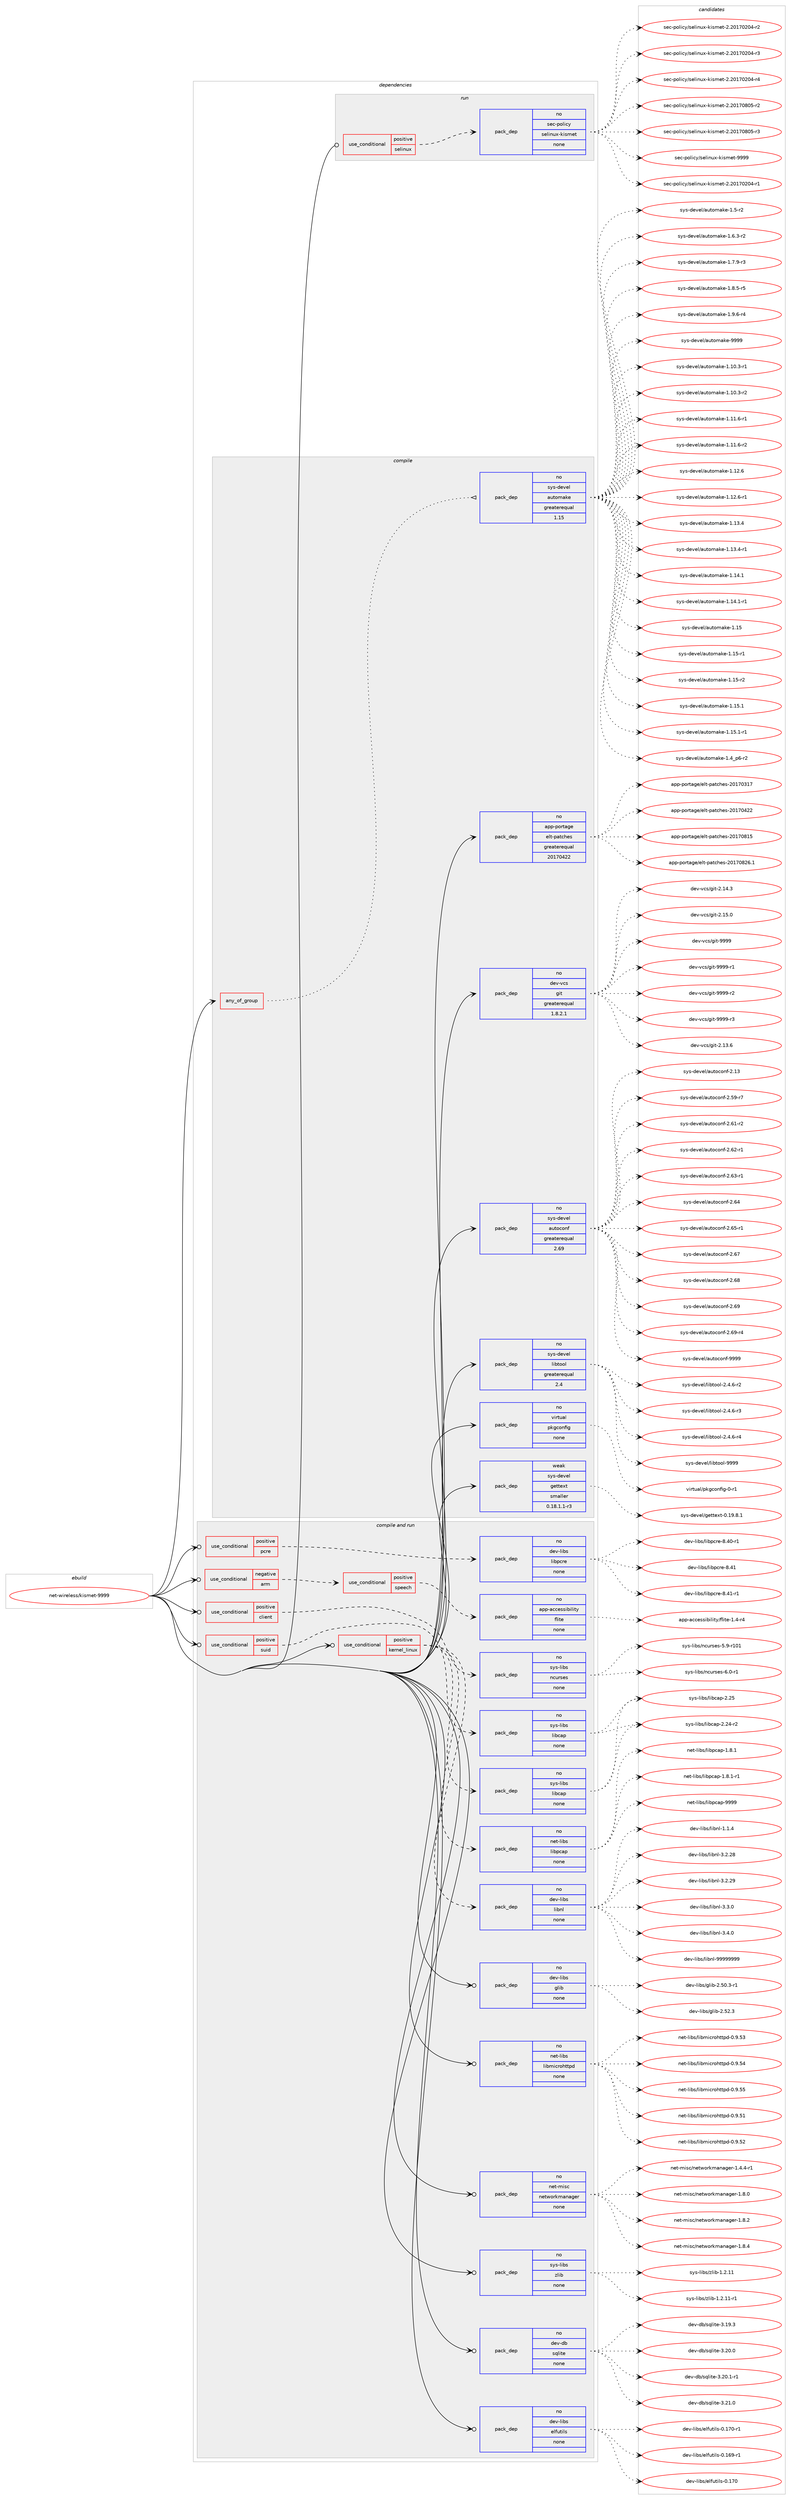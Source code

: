 digraph prolog {

# *************
# Graph options
# *************

newrank=true;
concentrate=true;
compound=true;
graph [rankdir=LR,fontname=Helvetica,fontsize=10,ranksep=1.5];#, ranksep=2.5, nodesep=0.2];
edge  [arrowhead=vee];
node  [fontname=Helvetica,fontsize=10];

# **********
# The ebuild
# **********

subgraph cluster_leftcol {
color=gray;
rank=same;
label=<<i>ebuild</i>>;
id [label="net-wireless/kismet-9999", color=red, width=4, href="../net-wireless/kismet-9999.svg"];
}

# ****************
# The dependencies
# ****************

subgraph cluster_midcol {
color=gray;
label=<<i>dependencies</i>>;
subgraph cluster_compile {
fillcolor="#eeeeee";
style=filled;
label=<<i>compile</i>>;
subgraph any7389 {
dependency440026 [label=<<TABLE BORDER="0" CELLBORDER="1" CELLSPACING="0" CELLPADDING="4"><TR><TD CELLPADDING="10">any_of_group</TD></TR></TABLE>>, shape=none, color=red];subgraph pack323595 {
dependency440027 [label=<<TABLE BORDER="0" CELLBORDER="1" CELLSPACING="0" CELLPADDING="4" WIDTH="220"><TR><TD ROWSPAN="6" CELLPADDING="30">pack_dep</TD></TR><TR><TD WIDTH="110">no</TD></TR><TR><TD>sys-devel</TD></TR><TR><TD>automake</TD></TR><TR><TD>greaterequal</TD></TR><TR><TD>1.15</TD></TR></TABLE>>, shape=none, color=blue];
}
dependency440026:e -> dependency440027:w [weight=20,style="dotted",arrowhead="oinv"];
}
id:e -> dependency440026:w [weight=20,style="solid",arrowhead="vee"];
subgraph pack323596 {
dependency440028 [label=<<TABLE BORDER="0" CELLBORDER="1" CELLSPACING="0" CELLPADDING="4" WIDTH="220"><TR><TD ROWSPAN="6" CELLPADDING="30">pack_dep</TD></TR><TR><TD WIDTH="110">no</TD></TR><TR><TD>app-portage</TD></TR><TR><TD>elt-patches</TD></TR><TR><TD>greaterequal</TD></TR><TR><TD>20170422</TD></TR></TABLE>>, shape=none, color=blue];
}
id:e -> dependency440028:w [weight=20,style="solid",arrowhead="vee"];
subgraph pack323597 {
dependency440029 [label=<<TABLE BORDER="0" CELLBORDER="1" CELLSPACING="0" CELLPADDING="4" WIDTH="220"><TR><TD ROWSPAN="6" CELLPADDING="30">pack_dep</TD></TR><TR><TD WIDTH="110">no</TD></TR><TR><TD>dev-vcs</TD></TR><TR><TD>git</TD></TR><TR><TD>greaterequal</TD></TR><TR><TD>1.8.2.1</TD></TR></TABLE>>, shape=none, color=blue];
}
id:e -> dependency440029:w [weight=20,style="solid",arrowhead="vee"];
subgraph pack323598 {
dependency440030 [label=<<TABLE BORDER="0" CELLBORDER="1" CELLSPACING="0" CELLPADDING="4" WIDTH="220"><TR><TD ROWSPAN="6" CELLPADDING="30">pack_dep</TD></TR><TR><TD WIDTH="110">no</TD></TR><TR><TD>sys-devel</TD></TR><TR><TD>autoconf</TD></TR><TR><TD>greaterequal</TD></TR><TR><TD>2.69</TD></TR></TABLE>>, shape=none, color=blue];
}
id:e -> dependency440030:w [weight=20,style="solid",arrowhead="vee"];
subgraph pack323599 {
dependency440031 [label=<<TABLE BORDER="0" CELLBORDER="1" CELLSPACING="0" CELLPADDING="4" WIDTH="220"><TR><TD ROWSPAN="6" CELLPADDING="30">pack_dep</TD></TR><TR><TD WIDTH="110">no</TD></TR><TR><TD>sys-devel</TD></TR><TR><TD>libtool</TD></TR><TR><TD>greaterequal</TD></TR><TR><TD>2.4</TD></TR></TABLE>>, shape=none, color=blue];
}
id:e -> dependency440031:w [weight=20,style="solid",arrowhead="vee"];
subgraph pack323600 {
dependency440032 [label=<<TABLE BORDER="0" CELLBORDER="1" CELLSPACING="0" CELLPADDING="4" WIDTH="220"><TR><TD ROWSPAN="6" CELLPADDING="30">pack_dep</TD></TR><TR><TD WIDTH="110">no</TD></TR><TR><TD>virtual</TD></TR><TR><TD>pkgconfig</TD></TR><TR><TD>none</TD></TR><TR><TD></TD></TR></TABLE>>, shape=none, color=blue];
}
id:e -> dependency440032:w [weight=20,style="solid",arrowhead="vee"];
subgraph pack323601 {
dependency440033 [label=<<TABLE BORDER="0" CELLBORDER="1" CELLSPACING="0" CELLPADDING="4" WIDTH="220"><TR><TD ROWSPAN="6" CELLPADDING="30">pack_dep</TD></TR><TR><TD WIDTH="110">weak</TD></TR><TR><TD>sys-devel</TD></TR><TR><TD>gettext</TD></TR><TR><TD>smaller</TD></TR><TR><TD>0.18.1.1-r3</TD></TR></TABLE>>, shape=none, color=blue];
}
id:e -> dependency440033:w [weight=20,style="solid",arrowhead="vee"];
}
subgraph cluster_compileandrun {
fillcolor="#eeeeee";
style=filled;
label=<<i>compile and run</i>>;
subgraph cond108803 {
dependency440034 [label=<<TABLE BORDER="0" CELLBORDER="1" CELLSPACING="0" CELLPADDING="4"><TR><TD ROWSPAN="3" CELLPADDING="10">use_conditional</TD></TR><TR><TD>negative</TD></TR><TR><TD>arm</TD></TR></TABLE>>, shape=none, color=red];
subgraph cond108804 {
dependency440035 [label=<<TABLE BORDER="0" CELLBORDER="1" CELLSPACING="0" CELLPADDING="4"><TR><TD ROWSPAN="3" CELLPADDING="10">use_conditional</TD></TR><TR><TD>positive</TD></TR><TR><TD>speech</TD></TR></TABLE>>, shape=none, color=red];
subgraph pack323602 {
dependency440036 [label=<<TABLE BORDER="0" CELLBORDER="1" CELLSPACING="0" CELLPADDING="4" WIDTH="220"><TR><TD ROWSPAN="6" CELLPADDING="30">pack_dep</TD></TR><TR><TD WIDTH="110">no</TD></TR><TR><TD>app-accessibility</TD></TR><TR><TD>flite</TD></TR><TR><TD>none</TD></TR><TR><TD></TD></TR></TABLE>>, shape=none, color=blue];
}
dependency440035:e -> dependency440036:w [weight=20,style="dashed",arrowhead="vee"];
}
dependency440034:e -> dependency440035:w [weight=20,style="dashed",arrowhead="vee"];
}
id:e -> dependency440034:w [weight=20,style="solid",arrowhead="odotvee"];
subgraph cond108805 {
dependency440037 [label=<<TABLE BORDER="0" CELLBORDER="1" CELLSPACING="0" CELLPADDING="4"><TR><TD ROWSPAN="3" CELLPADDING="10">use_conditional</TD></TR><TR><TD>positive</TD></TR><TR><TD>client</TD></TR></TABLE>>, shape=none, color=red];
subgraph pack323603 {
dependency440038 [label=<<TABLE BORDER="0" CELLBORDER="1" CELLSPACING="0" CELLPADDING="4" WIDTH="220"><TR><TD ROWSPAN="6" CELLPADDING="30">pack_dep</TD></TR><TR><TD WIDTH="110">no</TD></TR><TR><TD>sys-libs</TD></TR><TR><TD>ncurses</TD></TR><TR><TD>none</TD></TR><TR><TD></TD></TR></TABLE>>, shape=none, color=blue];
}
dependency440037:e -> dependency440038:w [weight=20,style="dashed",arrowhead="vee"];
}
id:e -> dependency440037:w [weight=20,style="solid",arrowhead="odotvee"];
subgraph cond108806 {
dependency440039 [label=<<TABLE BORDER="0" CELLBORDER="1" CELLSPACING="0" CELLPADDING="4"><TR><TD ROWSPAN="3" CELLPADDING="10">use_conditional</TD></TR><TR><TD>positive</TD></TR><TR><TD>kernel_linux</TD></TR></TABLE>>, shape=none, color=red];
subgraph pack323604 {
dependency440040 [label=<<TABLE BORDER="0" CELLBORDER="1" CELLSPACING="0" CELLPADDING="4" WIDTH="220"><TR><TD ROWSPAN="6" CELLPADDING="30">pack_dep</TD></TR><TR><TD WIDTH="110">no</TD></TR><TR><TD>sys-libs</TD></TR><TR><TD>libcap</TD></TR><TR><TD>none</TD></TR><TR><TD></TD></TR></TABLE>>, shape=none, color=blue];
}
dependency440039:e -> dependency440040:w [weight=20,style="dashed",arrowhead="vee"];
subgraph pack323605 {
dependency440041 [label=<<TABLE BORDER="0" CELLBORDER="1" CELLSPACING="0" CELLPADDING="4" WIDTH="220"><TR><TD ROWSPAN="6" CELLPADDING="30">pack_dep</TD></TR><TR><TD WIDTH="110">no</TD></TR><TR><TD>dev-libs</TD></TR><TR><TD>libnl</TD></TR><TR><TD>none</TD></TR><TR><TD></TD></TR></TABLE>>, shape=none, color=blue];
}
dependency440039:e -> dependency440041:w [weight=20,style="dashed",arrowhead="vee"];
subgraph pack323606 {
dependency440042 [label=<<TABLE BORDER="0" CELLBORDER="1" CELLSPACING="0" CELLPADDING="4" WIDTH="220"><TR><TD ROWSPAN="6" CELLPADDING="30">pack_dep</TD></TR><TR><TD WIDTH="110">no</TD></TR><TR><TD>net-libs</TD></TR><TR><TD>libpcap</TD></TR><TR><TD>none</TD></TR><TR><TD></TD></TR></TABLE>>, shape=none, color=blue];
}
dependency440039:e -> dependency440042:w [weight=20,style="dashed",arrowhead="vee"];
}
id:e -> dependency440039:w [weight=20,style="solid",arrowhead="odotvee"];
subgraph cond108807 {
dependency440043 [label=<<TABLE BORDER="0" CELLBORDER="1" CELLSPACING="0" CELLPADDING="4"><TR><TD ROWSPAN="3" CELLPADDING="10">use_conditional</TD></TR><TR><TD>positive</TD></TR><TR><TD>pcre</TD></TR></TABLE>>, shape=none, color=red];
subgraph pack323607 {
dependency440044 [label=<<TABLE BORDER="0" CELLBORDER="1" CELLSPACING="0" CELLPADDING="4" WIDTH="220"><TR><TD ROWSPAN="6" CELLPADDING="30">pack_dep</TD></TR><TR><TD WIDTH="110">no</TD></TR><TR><TD>dev-libs</TD></TR><TR><TD>libpcre</TD></TR><TR><TD>none</TD></TR><TR><TD></TD></TR></TABLE>>, shape=none, color=blue];
}
dependency440043:e -> dependency440044:w [weight=20,style="dashed",arrowhead="vee"];
}
id:e -> dependency440043:w [weight=20,style="solid",arrowhead="odotvee"];
subgraph cond108808 {
dependency440045 [label=<<TABLE BORDER="0" CELLBORDER="1" CELLSPACING="0" CELLPADDING="4"><TR><TD ROWSPAN="3" CELLPADDING="10">use_conditional</TD></TR><TR><TD>positive</TD></TR><TR><TD>suid</TD></TR></TABLE>>, shape=none, color=red];
subgraph pack323608 {
dependency440046 [label=<<TABLE BORDER="0" CELLBORDER="1" CELLSPACING="0" CELLPADDING="4" WIDTH="220"><TR><TD ROWSPAN="6" CELLPADDING="30">pack_dep</TD></TR><TR><TD WIDTH="110">no</TD></TR><TR><TD>sys-libs</TD></TR><TR><TD>libcap</TD></TR><TR><TD>none</TD></TR><TR><TD></TD></TR></TABLE>>, shape=none, color=blue];
}
dependency440045:e -> dependency440046:w [weight=20,style="dashed",arrowhead="vee"];
}
id:e -> dependency440045:w [weight=20,style="solid",arrowhead="odotvee"];
subgraph pack323609 {
dependency440047 [label=<<TABLE BORDER="0" CELLBORDER="1" CELLSPACING="0" CELLPADDING="4" WIDTH="220"><TR><TD ROWSPAN="6" CELLPADDING="30">pack_dep</TD></TR><TR><TD WIDTH="110">no</TD></TR><TR><TD>dev-db</TD></TR><TR><TD>sqlite</TD></TR><TR><TD>none</TD></TR><TR><TD></TD></TR></TABLE>>, shape=none, color=blue];
}
id:e -> dependency440047:w [weight=20,style="solid",arrowhead="odotvee"];
subgraph pack323610 {
dependency440048 [label=<<TABLE BORDER="0" CELLBORDER="1" CELLSPACING="0" CELLPADDING="4" WIDTH="220"><TR><TD ROWSPAN="6" CELLPADDING="30">pack_dep</TD></TR><TR><TD WIDTH="110">no</TD></TR><TR><TD>dev-libs</TD></TR><TR><TD>elfutils</TD></TR><TR><TD>none</TD></TR><TR><TD></TD></TR></TABLE>>, shape=none, color=blue];
}
id:e -> dependency440048:w [weight=20,style="solid",arrowhead="odotvee"];
subgraph pack323611 {
dependency440049 [label=<<TABLE BORDER="0" CELLBORDER="1" CELLSPACING="0" CELLPADDING="4" WIDTH="220"><TR><TD ROWSPAN="6" CELLPADDING="30">pack_dep</TD></TR><TR><TD WIDTH="110">no</TD></TR><TR><TD>dev-libs</TD></TR><TR><TD>glib</TD></TR><TR><TD>none</TD></TR><TR><TD></TD></TR></TABLE>>, shape=none, color=blue];
}
id:e -> dependency440049:w [weight=20,style="solid",arrowhead="odotvee"];
subgraph pack323612 {
dependency440050 [label=<<TABLE BORDER="0" CELLBORDER="1" CELLSPACING="0" CELLPADDING="4" WIDTH="220"><TR><TD ROWSPAN="6" CELLPADDING="30">pack_dep</TD></TR><TR><TD WIDTH="110">no</TD></TR><TR><TD>net-libs</TD></TR><TR><TD>libmicrohttpd</TD></TR><TR><TD>none</TD></TR><TR><TD></TD></TR></TABLE>>, shape=none, color=blue];
}
id:e -> dependency440050:w [weight=20,style="solid",arrowhead="odotvee"];
subgraph pack323613 {
dependency440051 [label=<<TABLE BORDER="0" CELLBORDER="1" CELLSPACING="0" CELLPADDING="4" WIDTH="220"><TR><TD ROWSPAN="6" CELLPADDING="30">pack_dep</TD></TR><TR><TD WIDTH="110">no</TD></TR><TR><TD>net-misc</TD></TR><TR><TD>networkmanager</TD></TR><TR><TD>none</TD></TR><TR><TD></TD></TR></TABLE>>, shape=none, color=blue];
}
id:e -> dependency440051:w [weight=20,style="solid",arrowhead="odotvee"];
subgraph pack323614 {
dependency440052 [label=<<TABLE BORDER="0" CELLBORDER="1" CELLSPACING="0" CELLPADDING="4" WIDTH="220"><TR><TD ROWSPAN="6" CELLPADDING="30">pack_dep</TD></TR><TR><TD WIDTH="110">no</TD></TR><TR><TD>sys-libs</TD></TR><TR><TD>zlib</TD></TR><TR><TD>none</TD></TR><TR><TD></TD></TR></TABLE>>, shape=none, color=blue];
}
id:e -> dependency440052:w [weight=20,style="solid",arrowhead="odotvee"];
}
subgraph cluster_run {
fillcolor="#eeeeee";
style=filled;
label=<<i>run</i>>;
subgraph cond108809 {
dependency440053 [label=<<TABLE BORDER="0" CELLBORDER="1" CELLSPACING="0" CELLPADDING="4"><TR><TD ROWSPAN="3" CELLPADDING="10">use_conditional</TD></TR><TR><TD>positive</TD></TR><TR><TD>selinux</TD></TR></TABLE>>, shape=none, color=red];
subgraph pack323615 {
dependency440054 [label=<<TABLE BORDER="0" CELLBORDER="1" CELLSPACING="0" CELLPADDING="4" WIDTH="220"><TR><TD ROWSPAN="6" CELLPADDING="30">pack_dep</TD></TR><TR><TD WIDTH="110">no</TD></TR><TR><TD>sec-policy</TD></TR><TR><TD>selinux-kismet</TD></TR><TR><TD>none</TD></TR><TR><TD></TD></TR></TABLE>>, shape=none, color=blue];
}
dependency440053:e -> dependency440054:w [weight=20,style="dashed",arrowhead="vee"];
}
id:e -> dependency440053:w [weight=20,style="solid",arrowhead="odot"];
}
}

# **************
# The candidates
# **************

subgraph cluster_choices {
rank=same;
color=gray;
label=<<i>candidates</i>>;

subgraph choice323595 {
color=black;
nodesep=1;
choice11512111545100101118101108479711711611110997107101454946494846514511449 [label="sys-devel/automake-1.10.3-r1", color=red, width=4,href="../sys-devel/automake-1.10.3-r1.svg"];
choice11512111545100101118101108479711711611110997107101454946494846514511450 [label="sys-devel/automake-1.10.3-r2", color=red, width=4,href="../sys-devel/automake-1.10.3-r2.svg"];
choice11512111545100101118101108479711711611110997107101454946494946544511449 [label="sys-devel/automake-1.11.6-r1", color=red, width=4,href="../sys-devel/automake-1.11.6-r1.svg"];
choice11512111545100101118101108479711711611110997107101454946494946544511450 [label="sys-devel/automake-1.11.6-r2", color=red, width=4,href="../sys-devel/automake-1.11.6-r2.svg"];
choice1151211154510010111810110847971171161111099710710145494649504654 [label="sys-devel/automake-1.12.6", color=red, width=4,href="../sys-devel/automake-1.12.6.svg"];
choice11512111545100101118101108479711711611110997107101454946495046544511449 [label="sys-devel/automake-1.12.6-r1", color=red, width=4,href="../sys-devel/automake-1.12.6-r1.svg"];
choice1151211154510010111810110847971171161111099710710145494649514652 [label="sys-devel/automake-1.13.4", color=red, width=4,href="../sys-devel/automake-1.13.4.svg"];
choice11512111545100101118101108479711711611110997107101454946495146524511449 [label="sys-devel/automake-1.13.4-r1", color=red, width=4,href="../sys-devel/automake-1.13.4-r1.svg"];
choice1151211154510010111810110847971171161111099710710145494649524649 [label="sys-devel/automake-1.14.1", color=red, width=4,href="../sys-devel/automake-1.14.1.svg"];
choice11512111545100101118101108479711711611110997107101454946495246494511449 [label="sys-devel/automake-1.14.1-r1", color=red, width=4,href="../sys-devel/automake-1.14.1-r1.svg"];
choice115121115451001011181011084797117116111109971071014549464953 [label="sys-devel/automake-1.15", color=red, width=4,href="../sys-devel/automake-1.15.svg"];
choice1151211154510010111810110847971171161111099710710145494649534511449 [label="sys-devel/automake-1.15-r1", color=red, width=4,href="../sys-devel/automake-1.15-r1.svg"];
choice1151211154510010111810110847971171161111099710710145494649534511450 [label="sys-devel/automake-1.15-r2", color=red, width=4,href="../sys-devel/automake-1.15-r2.svg"];
choice1151211154510010111810110847971171161111099710710145494649534649 [label="sys-devel/automake-1.15.1", color=red, width=4,href="../sys-devel/automake-1.15.1.svg"];
choice11512111545100101118101108479711711611110997107101454946495346494511449 [label="sys-devel/automake-1.15.1-r1", color=red, width=4,href="../sys-devel/automake-1.15.1-r1.svg"];
choice115121115451001011181011084797117116111109971071014549465295112544511450 [label="sys-devel/automake-1.4_p6-r2", color=red, width=4,href="../sys-devel/automake-1.4_p6-r2.svg"];
choice11512111545100101118101108479711711611110997107101454946534511450 [label="sys-devel/automake-1.5-r2", color=red, width=4,href="../sys-devel/automake-1.5-r2.svg"];
choice115121115451001011181011084797117116111109971071014549465446514511450 [label="sys-devel/automake-1.6.3-r2", color=red, width=4,href="../sys-devel/automake-1.6.3-r2.svg"];
choice115121115451001011181011084797117116111109971071014549465546574511451 [label="sys-devel/automake-1.7.9-r3", color=red, width=4,href="../sys-devel/automake-1.7.9-r3.svg"];
choice115121115451001011181011084797117116111109971071014549465646534511453 [label="sys-devel/automake-1.8.5-r5", color=red, width=4,href="../sys-devel/automake-1.8.5-r5.svg"];
choice115121115451001011181011084797117116111109971071014549465746544511452 [label="sys-devel/automake-1.9.6-r4", color=red, width=4,href="../sys-devel/automake-1.9.6-r4.svg"];
choice115121115451001011181011084797117116111109971071014557575757 [label="sys-devel/automake-9999", color=red, width=4,href="../sys-devel/automake-9999.svg"];
dependency440027:e -> choice11512111545100101118101108479711711611110997107101454946494846514511449:w [style=dotted,weight="100"];
dependency440027:e -> choice11512111545100101118101108479711711611110997107101454946494846514511450:w [style=dotted,weight="100"];
dependency440027:e -> choice11512111545100101118101108479711711611110997107101454946494946544511449:w [style=dotted,weight="100"];
dependency440027:e -> choice11512111545100101118101108479711711611110997107101454946494946544511450:w [style=dotted,weight="100"];
dependency440027:e -> choice1151211154510010111810110847971171161111099710710145494649504654:w [style=dotted,weight="100"];
dependency440027:e -> choice11512111545100101118101108479711711611110997107101454946495046544511449:w [style=dotted,weight="100"];
dependency440027:e -> choice1151211154510010111810110847971171161111099710710145494649514652:w [style=dotted,weight="100"];
dependency440027:e -> choice11512111545100101118101108479711711611110997107101454946495146524511449:w [style=dotted,weight="100"];
dependency440027:e -> choice1151211154510010111810110847971171161111099710710145494649524649:w [style=dotted,weight="100"];
dependency440027:e -> choice11512111545100101118101108479711711611110997107101454946495246494511449:w [style=dotted,weight="100"];
dependency440027:e -> choice115121115451001011181011084797117116111109971071014549464953:w [style=dotted,weight="100"];
dependency440027:e -> choice1151211154510010111810110847971171161111099710710145494649534511449:w [style=dotted,weight="100"];
dependency440027:e -> choice1151211154510010111810110847971171161111099710710145494649534511450:w [style=dotted,weight="100"];
dependency440027:e -> choice1151211154510010111810110847971171161111099710710145494649534649:w [style=dotted,weight="100"];
dependency440027:e -> choice11512111545100101118101108479711711611110997107101454946495346494511449:w [style=dotted,weight="100"];
dependency440027:e -> choice115121115451001011181011084797117116111109971071014549465295112544511450:w [style=dotted,weight="100"];
dependency440027:e -> choice11512111545100101118101108479711711611110997107101454946534511450:w [style=dotted,weight="100"];
dependency440027:e -> choice115121115451001011181011084797117116111109971071014549465446514511450:w [style=dotted,weight="100"];
dependency440027:e -> choice115121115451001011181011084797117116111109971071014549465546574511451:w [style=dotted,weight="100"];
dependency440027:e -> choice115121115451001011181011084797117116111109971071014549465646534511453:w [style=dotted,weight="100"];
dependency440027:e -> choice115121115451001011181011084797117116111109971071014549465746544511452:w [style=dotted,weight="100"];
dependency440027:e -> choice115121115451001011181011084797117116111109971071014557575757:w [style=dotted,weight="100"];
}
subgraph choice323596 {
color=black;
nodesep=1;
choice97112112451121111141169710310147101108116451129711699104101115455048495548514955 [label="app-portage/elt-patches-20170317", color=red, width=4,href="../app-portage/elt-patches-20170317.svg"];
choice97112112451121111141169710310147101108116451129711699104101115455048495548525050 [label="app-portage/elt-patches-20170422", color=red, width=4,href="../app-portage/elt-patches-20170422.svg"];
choice97112112451121111141169710310147101108116451129711699104101115455048495548564953 [label="app-portage/elt-patches-20170815", color=red, width=4,href="../app-portage/elt-patches-20170815.svg"];
choice971121124511211111411697103101471011081164511297116991041011154550484955485650544649 [label="app-portage/elt-patches-20170826.1", color=red, width=4,href="../app-portage/elt-patches-20170826.1.svg"];
dependency440028:e -> choice97112112451121111141169710310147101108116451129711699104101115455048495548514955:w [style=dotted,weight="100"];
dependency440028:e -> choice97112112451121111141169710310147101108116451129711699104101115455048495548525050:w [style=dotted,weight="100"];
dependency440028:e -> choice97112112451121111141169710310147101108116451129711699104101115455048495548564953:w [style=dotted,weight="100"];
dependency440028:e -> choice971121124511211111411697103101471011081164511297116991041011154550484955485650544649:w [style=dotted,weight="100"];
}
subgraph choice323597 {
color=black;
nodesep=1;
choice10010111845118991154710310511645504649514654 [label="dev-vcs/git-2.13.6", color=red, width=4,href="../dev-vcs/git-2.13.6.svg"];
choice10010111845118991154710310511645504649524651 [label="dev-vcs/git-2.14.3", color=red, width=4,href="../dev-vcs/git-2.14.3.svg"];
choice10010111845118991154710310511645504649534648 [label="dev-vcs/git-2.15.0", color=red, width=4,href="../dev-vcs/git-2.15.0.svg"];
choice1001011184511899115471031051164557575757 [label="dev-vcs/git-9999", color=red, width=4,href="../dev-vcs/git-9999.svg"];
choice10010111845118991154710310511645575757574511449 [label="dev-vcs/git-9999-r1", color=red, width=4,href="../dev-vcs/git-9999-r1.svg"];
choice10010111845118991154710310511645575757574511450 [label="dev-vcs/git-9999-r2", color=red, width=4,href="../dev-vcs/git-9999-r2.svg"];
choice10010111845118991154710310511645575757574511451 [label="dev-vcs/git-9999-r3", color=red, width=4,href="../dev-vcs/git-9999-r3.svg"];
dependency440029:e -> choice10010111845118991154710310511645504649514654:w [style=dotted,weight="100"];
dependency440029:e -> choice10010111845118991154710310511645504649524651:w [style=dotted,weight="100"];
dependency440029:e -> choice10010111845118991154710310511645504649534648:w [style=dotted,weight="100"];
dependency440029:e -> choice1001011184511899115471031051164557575757:w [style=dotted,weight="100"];
dependency440029:e -> choice10010111845118991154710310511645575757574511449:w [style=dotted,weight="100"];
dependency440029:e -> choice10010111845118991154710310511645575757574511450:w [style=dotted,weight="100"];
dependency440029:e -> choice10010111845118991154710310511645575757574511451:w [style=dotted,weight="100"];
}
subgraph choice323598 {
color=black;
nodesep=1;
choice115121115451001011181011084797117116111991111101024550464951 [label="sys-devel/autoconf-2.13", color=red, width=4,href="../sys-devel/autoconf-2.13.svg"];
choice1151211154510010111810110847971171161119911111010245504653574511455 [label="sys-devel/autoconf-2.59-r7", color=red, width=4,href="../sys-devel/autoconf-2.59-r7.svg"];
choice1151211154510010111810110847971171161119911111010245504654494511450 [label="sys-devel/autoconf-2.61-r2", color=red, width=4,href="../sys-devel/autoconf-2.61-r2.svg"];
choice1151211154510010111810110847971171161119911111010245504654504511449 [label="sys-devel/autoconf-2.62-r1", color=red, width=4,href="../sys-devel/autoconf-2.62-r1.svg"];
choice1151211154510010111810110847971171161119911111010245504654514511449 [label="sys-devel/autoconf-2.63-r1", color=red, width=4,href="../sys-devel/autoconf-2.63-r1.svg"];
choice115121115451001011181011084797117116111991111101024550465452 [label="sys-devel/autoconf-2.64", color=red, width=4,href="../sys-devel/autoconf-2.64.svg"];
choice1151211154510010111810110847971171161119911111010245504654534511449 [label="sys-devel/autoconf-2.65-r1", color=red, width=4,href="../sys-devel/autoconf-2.65-r1.svg"];
choice115121115451001011181011084797117116111991111101024550465455 [label="sys-devel/autoconf-2.67", color=red, width=4,href="../sys-devel/autoconf-2.67.svg"];
choice115121115451001011181011084797117116111991111101024550465456 [label="sys-devel/autoconf-2.68", color=red, width=4,href="../sys-devel/autoconf-2.68.svg"];
choice115121115451001011181011084797117116111991111101024550465457 [label="sys-devel/autoconf-2.69", color=red, width=4,href="../sys-devel/autoconf-2.69.svg"];
choice1151211154510010111810110847971171161119911111010245504654574511452 [label="sys-devel/autoconf-2.69-r4", color=red, width=4,href="../sys-devel/autoconf-2.69-r4.svg"];
choice115121115451001011181011084797117116111991111101024557575757 [label="sys-devel/autoconf-9999", color=red, width=4,href="../sys-devel/autoconf-9999.svg"];
dependency440030:e -> choice115121115451001011181011084797117116111991111101024550464951:w [style=dotted,weight="100"];
dependency440030:e -> choice1151211154510010111810110847971171161119911111010245504653574511455:w [style=dotted,weight="100"];
dependency440030:e -> choice1151211154510010111810110847971171161119911111010245504654494511450:w [style=dotted,weight="100"];
dependency440030:e -> choice1151211154510010111810110847971171161119911111010245504654504511449:w [style=dotted,weight="100"];
dependency440030:e -> choice1151211154510010111810110847971171161119911111010245504654514511449:w [style=dotted,weight="100"];
dependency440030:e -> choice115121115451001011181011084797117116111991111101024550465452:w [style=dotted,weight="100"];
dependency440030:e -> choice1151211154510010111810110847971171161119911111010245504654534511449:w [style=dotted,weight="100"];
dependency440030:e -> choice115121115451001011181011084797117116111991111101024550465455:w [style=dotted,weight="100"];
dependency440030:e -> choice115121115451001011181011084797117116111991111101024550465456:w [style=dotted,weight="100"];
dependency440030:e -> choice115121115451001011181011084797117116111991111101024550465457:w [style=dotted,weight="100"];
dependency440030:e -> choice1151211154510010111810110847971171161119911111010245504654574511452:w [style=dotted,weight="100"];
dependency440030:e -> choice115121115451001011181011084797117116111991111101024557575757:w [style=dotted,weight="100"];
}
subgraph choice323599 {
color=black;
nodesep=1;
choice1151211154510010111810110847108105981161111111084550465246544511450 [label="sys-devel/libtool-2.4.6-r2", color=red, width=4,href="../sys-devel/libtool-2.4.6-r2.svg"];
choice1151211154510010111810110847108105981161111111084550465246544511451 [label="sys-devel/libtool-2.4.6-r3", color=red, width=4,href="../sys-devel/libtool-2.4.6-r3.svg"];
choice1151211154510010111810110847108105981161111111084550465246544511452 [label="sys-devel/libtool-2.4.6-r4", color=red, width=4,href="../sys-devel/libtool-2.4.6-r4.svg"];
choice1151211154510010111810110847108105981161111111084557575757 [label="sys-devel/libtool-9999", color=red, width=4,href="../sys-devel/libtool-9999.svg"];
dependency440031:e -> choice1151211154510010111810110847108105981161111111084550465246544511450:w [style=dotted,weight="100"];
dependency440031:e -> choice1151211154510010111810110847108105981161111111084550465246544511451:w [style=dotted,weight="100"];
dependency440031:e -> choice1151211154510010111810110847108105981161111111084550465246544511452:w [style=dotted,weight="100"];
dependency440031:e -> choice1151211154510010111810110847108105981161111111084557575757:w [style=dotted,weight="100"];
}
subgraph choice323600 {
color=black;
nodesep=1;
choice11810511411611797108471121071039911111010210510345484511449 [label="virtual/pkgconfig-0-r1", color=red, width=4,href="../virtual/pkgconfig-0-r1.svg"];
dependency440032:e -> choice11810511411611797108471121071039911111010210510345484511449:w [style=dotted,weight="100"];
}
subgraph choice323601 {
color=black;
nodesep=1;
choice1151211154510010111810110847103101116116101120116454846495746564649 [label="sys-devel/gettext-0.19.8.1", color=red, width=4,href="../sys-devel/gettext-0.19.8.1.svg"];
dependency440033:e -> choice1151211154510010111810110847103101116116101120116454846495746564649:w [style=dotted,weight="100"];
}
subgraph choice323602 {
color=black;
nodesep=1;
choice97112112459799991011151151059810510810511612147102108105116101454946524511452 [label="app-accessibility/flite-1.4-r4", color=red, width=4,href="../app-accessibility/flite-1.4-r4.svg"];
dependency440036:e -> choice97112112459799991011151151059810510810511612147102108105116101454946524511452:w [style=dotted,weight="100"];
}
subgraph choice323603 {
color=black;
nodesep=1;
choice115121115451081059811547110991171141151011154553465745114494849 [label="sys-libs/ncurses-5.9-r101", color=red, width=4,href="../sys-libs/ncurses-5.9-r101.svg"];
choice11512111545108105981154711099117114115101115455446484511449 [label="sys-libs/ncurses-6.0-r1", color=red, width=4,href="../sys-libs/ncurses-6.0-r1.svg"];
dependency440038:e -> choice115121115451081059811547110991171141151011154553465745114494849:w [style=dotted,weight="100"];
dependency440038:e -> choice11512111545108105981154711099117114115101115455446484511449:w [style=dotted,weight="100"];
}
subgraph choice323604 {
color=black;
nodesep=1;
choice11512111545108105981154710810598999711245504650524511450 [label="sys-libs/libcap-2.24-r2", color=red, width=4,href="../sys-libs/libcap-2.24-r2.svg"];
choice1151211154510810598115471081059899971124550465053 [label="sys-libs/libcap-2.25", color=red, width=4,href="../sys-libs/libcap-2.25.svg"];
dependency440040:e -> choice11512111545108105981154710810598999711245504650524511450:w [style=dotted,weight="100"];
dependency440040:e -> choice1151211154510810598115471081059899971124550465053:w [style=dotted,weight="100"];
}
subgraph choice323605 {
color=black;
nodesep=1;
choice10010111845108105981154710810598110108454946494652 [label="dev-libs/libnl-1.1.4", color=red, width=4,href="../dev-libs/libnl-1.1.4.svg"];
choice1001011184510810598115471081059811010845514650465056 [label="dev-libs/libnl-3.2.28", color=red, width=4,href="../dev-libs/libnl-3.2.28.svg"];
choice1001011184510810598115471081059811010845514650465057 [label="dev-libs/libnl-3.2.29", color=red, width=4,href="../dev-libs/libnl-3.2.29.svg"];
choice10010111845108105981154710810598110108455146514648 [label="dev-libs/libnl-3.3.0", color=red, width=4,href="../dev-libs/libnl-3.3.0.svg"];
choice10010111845108105981154710810598110108455146524648 [label="dev-libs/libnl-3.4.0", color=red, width=4,href="../dev-libs/libnl-3.4.0.svg"];
choice10010111845108105981154710810598110108455757575757575757 [label="dev-libs/libnl-99999999", color=red, width=4,href="../dev-libs/libnl-99999999.svg"];
dependency440041:e -> choice10010111845108105981154710810598110108454946494652:w [style=dotted,weight="100"];
dependency440041:e -> choice1001011184510810598115471081059811010845514650465056:w [style=dotted,weight="100"];
dependency440041:e -> choice1001011184510810598115471081059811010845514650465057:w [style=dotted,weight="100"];
dependency440041:e -> choice10010111845108105981154710810598110108455146514648:w [style=dotted,weight="100"];
dependency440041:e -> choice10010111845108105981154710810598110108455146524648:w [style=dotted,weight="100"];
dependency440041:e -> choice10010111845108105981154710810598110108455757575757575757:w [style=dotted,weight="100"];
}
subgraph choice323606 {
color=black;
nodesep=1;
choice110101116451081059811547108105981129997112454946564649 [label="net-libs/libpcap-1.8.1", color=red, width=4,href="../net-libs/libpcap-1.8.1.svg"];
choice1101011164510810598115471081059811299971124549465646494511449 [label="net-libs/libpcap-1.8.1-r1", color=red, width=4,href="../net-libs/libpcap-1.8.1-r1.svg"];
choice1101011164510810598115471081059811299971124557575757 [label="net-libs/libpcap-9999", color=red, width=4,href="../net-libs/libpcap-9999.svg"];
dependency440042:e -> choice110101116451081059811547108105981129997112454946564649:w [style=dotted,weight="100"];
dependency440042:e -> choice1101011164510810598115471081059811299971124549465646494511449:w [style=dotted,weight="100"];
dependency440042:e -> choice1101011164510810598115471081059811299971124557575757:w [style=dotted,weight="100"];
}
subgraph choice323607 {
color=black;
nodesep=1;
choice100101118451081059811547108105981129911410145564652484511449 [label="dev-libs/libpcre-8.40-r1", color=red, width=4,href="../dev-libs/libpcre-8.40-r1.svg"];
choice10010111845108105981154710810598112991141014556465249 [label="dev-libs/libpcre-8.41", color=red, width=4,href="../dev-libs/libpcre-8.41.svg"];
choice100101118451081059811547108105981129911410145564652494511449 [label="dev-libs/libpcre-8.41-r1", color=red, width=4,href="../dev-libs/libpcre-8.41-r1.svg"];
dependency440044:e -> choice100101118451081059811547108105981129911410145564652484511449:w [style=dotted,weight="100"];
dependency440044:e -> choice10010111845108105981154710810598112991141014556465249:w [style=dotted,weight="100"];
dependency440044:e -> choice100101118451081059811547108105981129911410145564652494511449:w [style=dotted,weight="100"];
}
subgraph choice323608 {
color=black;
nodesep=1;
choice11512111545108105981154710810598999711245504650524511450 [label="sys-libs/libcap-2.24-r2", color=red, width=4,href="../sys-libs/libcap-2.24-r2.svg"];
choice1151211154510810598115471081059899971124550465053 [label="sys-libs/libcap-2.25", color=red, width=4,href="../sys-libs/libcap-2.25.svg"];
dependency440046:e -> choice11512111545108105981154710810598999711245504650524511450:w [style=dotted,weight="100"];
dependency440046:e -> choice1151211154510810598115471081059899971124550465053:w [style=dotted,weight="100"];
}
subgraph choice323609 {
color=black;
nodesep=1;
choice10010111845100984711511310810511610145514649574651 [label="dev-db/sqlite-3.19.3", color=red, width=4,href="../dev-db/sqlite-3.19.3.svg"];
choice10010111845100984711511310810511610145514650484648 [label="dev-db/sqlite-3.20.0", color=red, width=4,href="../dev-db/sqlite-3.20.0.svg"];
choice100101118451009847115113108105116101455146504846494511449 [label="dev-db/sqlite-3.20.1-r1", color=red, width=4,href="../dev-db/sqlite-3.20.1-r1.svg"];
choice10010111845100984711511310810511610145514650494648 [label="dev-db/sqlite-3.21.0", color=red, width=4,href="../dev-db/sqlite-3.21.0.svg"];
dependency440047:e -> choice10010111845100984711511310810511610145514649574651:w [style=dotted,weight="100"];
dependency440047:e -> choice10010111845100984711511310810511610145514650484648:w [style=dotted,weight="100"];
dependency440047:e -> choice100101118451009847115113108105116101455146504846494511449:w [style=dotted,weight="100"];
dependency440047:e -> choice10010111845100984711511310810511610145514650494648:w [style=dotted,weight="100"];
}
subgraph choice323610 {
color=black;
nodesep=1;
choice1001011184510810598115471011081021171161051081154548464954574511449 [label="dev-libs/elfutils-0.169-r1", color=red, width=4,href="../dev-libs/elfutils-0.169-r1.svg"];
choice100101118451081059811547101108102117116105108115454846495548 [label="dev-libs/elfutils-0.170", color=red, width=4,href="../dev-libs/elfutils-0.170.svg"];
choice1001011184510810598115471011081021171161051081154548464955484511449 [label="dev-libs/elfutils-0.170-r1", color=red, width=4,href="../dev-libs/elfutils-0.170-r1.svg"];
dependency440048:e -> choice1001011184510810598115471011081021171161051081154548464954574511449:w [style=dotted,weight="100"];
dependency440048:e -> choice100101118451081059811547101108102117116105108115454846495548:w [style=dotted,weight="100"];
dependency440048:e -> choice1001011184510810598115471011081021171161051081154548464955484511449:w [style=dotted,weight="100"];
}
subgraph choice323611 {
color=black;
nodesep=1;
choice10010111845108105981154710310810598455046534846514511449 [label="dev-libs/glib-2.50.3-r1", color=red, width=4,href="../dev-libs/glib-2.50.3-r1.svg"];
choice1001011184510810598115471031081059845504653504651 [label="dev-libs/glib-2.52.3", color=red, width=4,href="../dev-libs/glib-2.52.3.svg"];
dependency440049:e -> choice10010111845108105981154710310810598455046534846514511449:w [style=dotted,weight="100"];
dependency440049:e -> choice1001011184510810598115471031081059845504653504651:w [style=dotted,weight="100"];
}
subgraph choice323612 {
color=black;
nodesep=1;
choice110101116451081059811547108105981091059911411110411611611210045484657465349 [label="net-libs/libmicrohttpd-0.9.51", color=red, width=4,href="../net-libs/libmicrohttpd-0.9.51.svg"];
choice110101116451081059811547108105981091059911411110411611611210045484657465350 [label="net-libs/libmicrohttpd-0.9.52", color=red, width=4,href="../net-libs/libmicrohttpd-0.9.52.svg"];
choice110101116451081059811547108105981091059911411110411611611210045484657465351 [label="net-libs/libmicrohttpd-0.9.53", color=red, width=4,href="../net-libs/libmicrohttpd-0.9.53.svg"];
choice110101116451081059811547108105981091059911411110411611611210045484657465352 [label="net-libs/libmicrohttpd-0.9.54", color=red, width=4,href="../net-libs/libmicrohttpd-0.9.54.svg"];
choice110101116451081059811547108105981091059911411110411611611210045484657465353 [label="net-libs/libmicrohttpd-0.9.55", color=red, width=4,href="../net-libs/libmicrohttpd-0.9.55.svg"];
dependency440050:e -> choice110101116451081059811547108105981091059911411110411611611210045484657465349:w [style=dotted,weight="100"];
dependency440050:e -> choice110101116451081059811547108105981091059911411110411611611210045484657465350:w [style=dotted,weight="100"];
dependency440050:e -> choice110101116451081059811547108105981091059911411110411611611210045484657465351:w [style=dotted,weight="100"];
dependency440050:e -> choice110101116451081059811547108105981091059911411110411611611210045484657465352:w [style=dotted,weight="100"];
dependency440050:e -> choice110101116451081059811547108105981091059911411110411611611210045484657465353:w [style=dotted,weight="100"];
}
subgraph choice323613 {
color=black;
nodesep=1;
choice11010111645109105115994711010111611911111410710997110971031011144549465246524511449 [label="net-misc/networkmanager-1.4.4-r1", color=red, width=4,href="../net-misc/networkmanager-1.4.4-r1.svg"];
choice1101011164510910511599471101011161191111141071099711097103101114454946564648 [label="net-misc/networkmanager-1.8.0", color=red, width=4,href="../net-misc/networkmanager-1.8.0.svg"];
choice1101011164510910511599471101011161191111141071099711097103101114454946564650 [label="net-misc/networkmanager-1.8.2", color=red, width=4,href="../net-misc/networkmanager-1.8.2.svg"];
choice1101011164510910511599471101011161191111141071099711097103101114454946564652 [label="net-misc/networkmanager-1.8.4", color=red, width=4,href="../net-misc/networkmanager-1.8.4.svg"];
dependency440051:e -> choice11010111645109105115994711010111611911111410710997110971031011144549465246524511449:w [style=dotted,weight="100"];
dependency440051:e -> choice1101011164510910511599471101011161191111141071099711097103101114454946564648:w [style=dotted,weight="100"];
dependency440051:e -> choice1101011164510910511599471101011161191111141071099711097103101114454946564650:w [style=dotted,weight="100"];
dependency440051:e -> choice1101011164510910511599471101011161191111141071099711097103101114454946564652:w [style=dotted,weight="100"];
}
subgraph choice323614 {
color=black;
nodesep=1;
choice1151211154510810598115471221081059845494650464949 [label="sys-libs/zlib-1.2.11", color=red, width=4,href="../sys-libs/zlib-1.2.11.svg"];
choice11512111545108105981154712210810598454946504649494511449 [label="sys-libs/zlib-1.2.11-r1", color=red, width=4,href="../sys-libs/zlib-1.2.11-r1.svg"];
dependency440052:e -> choice1151211154510810598115471221081059845494650464949:w [style=dotted,weight="100"];
dependency440052:e -> choice11512111545108105981154712210810598454946504649494511449:w [style=dotted,weight="100"];
}
subgraph choice323615 {
color=black;
nodesep=1;
choice115101994511211110810599121471151011081051101171204510710511510910111645504650484955485048524511449 [label="sec-policy/selinux-kismet-2.20170204-r1", color=red, width=4,href="../sec-policy/selinux-kismet-2.20170204-r1.svg"];
choice115101994511211110810599121471151011081051101171204510710511510910111645504650484955485048524511450 [label="sec-policy/selinux-kismet-2.20170204-r2", color=red, width=4,href="../sec-policy/selinux-kismet-2.20170204-r2.svg"];
choice115101994511211110810599121471151011081051101171204510710511510910111645504650484955485048524511451 [label="sec-policy/selinux-kismet-2.20170204-r3", color=red, width=4,href="../sec-policy/selinux-kismet-2.20170204-r3.svg"];
choice115101994511211110810599121471151011081051101171204510710511510910111645504650484955485048524511452 [label="sec-policy/selinux-kismet-2.20170204-r4", color=red, width=4,href="../sec-policy/selinux-kismet-2.20170204-r4.svg"];
choice115101994511211110810599121471151011081051101171204510710511510910111645504650484955485648534511450 [label="sec-policy/selinux-kismet-2.20170805-r2", color=red, width=4,href="../sec-policy/selinux-kismet-2.20170805-r2.svg"];
choice115101994511211110810599121471151011081051101171204510710511510910111645504650484955485648534511451 [label="sec-policy/selinux-kismet-2.20170805-r3", color=red, width=4,href="../sec-policy/selinux-kismet-2.20170805-r3.svg"];
choice11510199451121111081059912147115101108105110117120451071051151091011164557575757 [label="sec-policy/selinux-kismet-9999", color=red, width=4,href="../sec-policy/selinux-kismet-9999.svg"];
dependency440054:e -> choice115101994511211110810599121471151011081051101171204510710511510910111645504650484955485048524511449:w [style=dotted,weight="100"];
dependency440054:e -> choice115101994511211110810599121471151011081051101171204510710511510910111645504650484955485048524511450:w [style=dotted,weight="100"];
dependency440054:e -> choice115101994511211110810599121471151011081051101171204510710511510910111645504650484955485048524511451:w [style=dotted,weight="100"];
dependency440054:e -> choice115101994511211110810599121471151011081051101171204510710511510910111645504650484955485048524511452:w [style=dotted,weight="100"];
dependency440054:e -> choice115101994511211110810599121471151011081051101171204510710511510910111645504650484955485648534511450:w [style=dotted,weight="100"];
dependency440054:e -> choice115101994511211110810599121471151011081051101171204510710511510910111645504650484955485648534511451:w [style=dotted,weight="100"];
dependency440054:e -> choice11510199451121111081059912147115101108105110117120451071051151091011164557575757:w [style=dotted,weight="100"];
}
}

}
